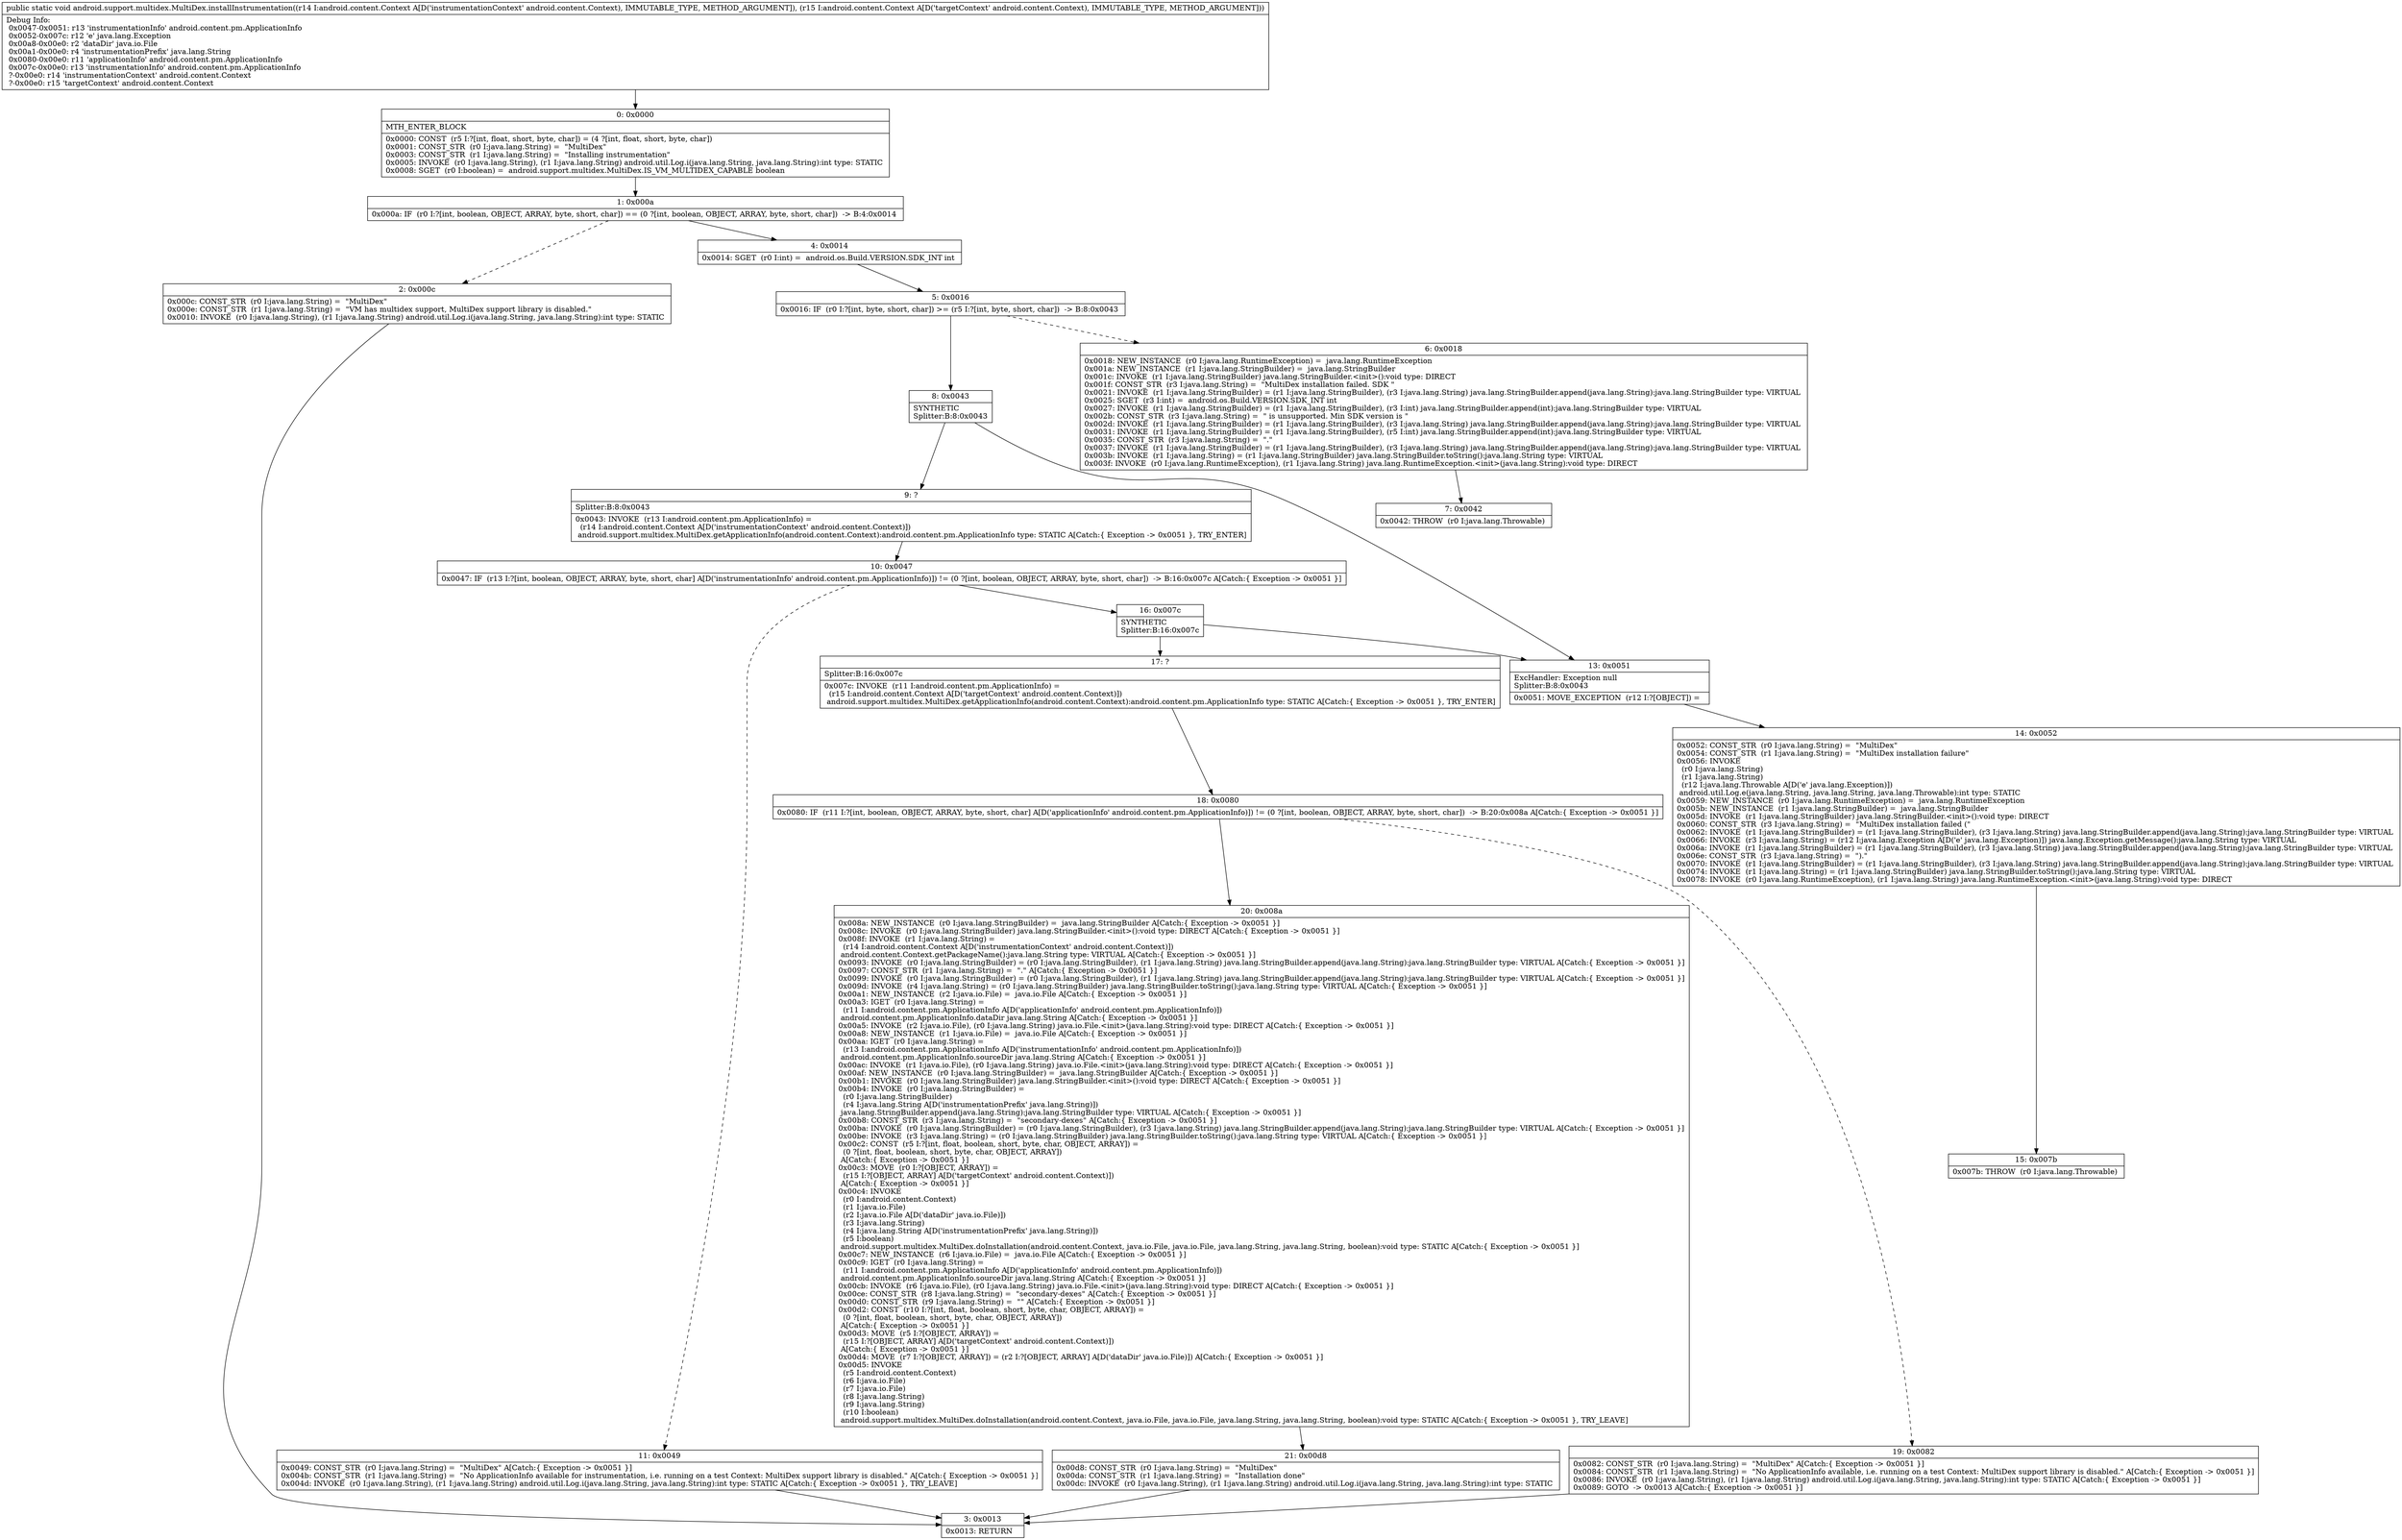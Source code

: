 digraph "CFG forandroid.support.multidex.MultiDex.installInstrumentation(Landroid\/content\/Context;Landroid\/content\/Context;)V" {
Node_0 [shape=record,label="{0\:\ 0x0000|MTH_ENTER_BLOCK\l|0x0000: CONST  (r5 I:?[int, float, short, byte, char]) = (4 ?[int, float, short, byte, char]) \l0x0001: CONST_STR  (r0 I:java.lang.String) =  \"MultiDex\" \l0x0003: CONST_STR  (r1 I:java.lang.String) =  \"Installing instrumentation\" \l0x0005: INVOKE  (r0 I:java.lang.String), (r1 I:java.lang.String) android.util.Log.i(java.lang.String, java.lang.String):int type: STATIC \l0x0008: SGET  (r0 I:boolean) =  android.support.multidex.MultiDex.IS_VM_MULTIDEX_CAPABLE boolean \l}"];
Node_1 [shape=record,label="{1\:\ 0x000a|0x000a: IF  (r0 I:?[int, boolean, OBJECT, ARRAY, byte, short, char]) == (0 ?[int, boolean, OBJECT, ARRAY, byte, short, char])  \-\> B:4:0x0014 \l}"];
Node_2 [shape=record,label="{2\:\ 0x000c|0x000c: CONST_STR  (r0 I:java.lang.String) =  \"MultiDex\" \l0x000e: CONST_STR  (r1 I:java.lang.String) =  \"VM has multidex support, MultiDex support library is disabled.\" \l0x0010: INVOKE  (r0 I:java.lang.String), (r1 I:java.lang.String) android.util.Log.i(java.lang.String, java.lang.String):int type: STATIC \l}"];
Node_3 [shape=record,label="{3\:\ 0x0013|0x0013: RETURN   \l}"];
Node_4 [shape=record,label="{4\:\ 0x0014|0x0014: SGET  (r0 I:int) =  android.os.Build.VERSION.SDK_INT int \l}"];
Node_5 [shape=record,label="{5\:\ 0x0016|0x0016: IF  (r0 I:?[int, byte, short, char]) \>= (r5 I:?[int, byte, short, char])  \-\> B:8:0x0043 \l}"];
Node_6 [shape=record,label="{6\:\ 0x0018|0x0018: NEW_INSTANCE  (r0 I:java.lang.RuntimeException) =  java.lang.RuntimeException \l0x001a: NEW_INSTANCE  (r1 I:java.lang.StringBuilder) =  java.lang.StringBuilder \l0x001c: INVOKE  (r1 I:java.lang.StringBuilder) java.lang.StringBuilder.\<init\>():void type: DIRECT \l0x001f: CONST_STR  (r3 I:java.lang.String) =  \"MultiDex installation failed. SDK \" \l0x0021: INVOKE  (r1 I:java.lang.StringBuilder) = (r1 I:java.lang.StringBuilder), (r3 I:java.lang.String) java.lang.StringBuilder.append(java.lang.String):java.lang.StringBuilder type: VIRTUAL \l0x0025: SGET  (r3 I:int) =  android.os.Build.VERSION.SDK_INT int \l0x0027: INVOKE  (r1 I:java.lang.StringBuilder) = (r1 I:java.lang.StringBuilder), (r3 I:int) java.lang.StringBuilder.append(int):java.lang.StringBuilder type: VIRTUAL \l0x002b: CONST_STR  (r3 I:java.lang.String) =  \" is unsupported. Min SDK version is \" \l0x002d: INVOKE  (r1 I:java.lang.StringBuilder) = (r1 I:java.lang.StringBuilder), (r3 I:java.lang.String) java.lang.StringBuilder.append(java.lang.String):java.lang.StringBuilder type: VIRTUAL \l0x0031: INVOKE  (r1 I:java.lang.StringBuilder) = (r1 I:java.lang.StringBuilder), (r5 I:int) java.lang.StringBuilder.append(int):java.lang.StringBuilder type: VIRTUAL \l0x0035: CONST_STR  (r3 I:java.lang.String) =  \".\" \l0x0037: INVOKE  (r1 I:java.lang.StringBuilder) = (r1 I:java.lang.StringBuilder), (r3 I:java.lang.String) java.lang.StringBuilder.append(java.lang.String):java.lang.StringBuilder type: VIRTUAL \l0x003b: INVOKE  (r1 I:java.lang.String) = (r1 I:java.lang.StringBuilder) java.lang.StringBuilder.toString():java.lang.String type: VIRTUAL \l0x003f: INVOKE  (r0 I:java.lang.RuntimeException), (r1 I:java.lang.String) java.lang.RuntimeException.\<init\>(java.lang.String):void type: DIRECT \l}"];
Node_7 [shape=record,label="{7\:\ 0x0042|0x0042: THROW  (r0 I:java.lang.Throwable) \l}"];
Node_8 [shape=record,label="{8\:\ 0x0043|SYNTHETIC\lSplitter:B:8:0x0043\l}"];
Node_9 [shape=record,label="{9\:\ ?|Splitter:B:8:0x0043\l|0x0043: INVOKE  (r13 I:android.content.pm.ApplicationInfo) = \l  (r14 I:android.content.Context A[D('instrumentationContext' android.content.Context)])\l android.support.multidex.MultiDex.getApplicationInfo(android.content.Context):android.content.pm.ApplicationInfo type: STATIC A[Catch:\{ Exception \-\> 0x0051 \}, TRY_ENTER]\l}"];
Node_10 [shape=record,label="{10\:\ 0x0047|0x0047: IF  (r13 I:?[int, boolean, OBJECT, ARRAY, byte, short, char] A[D('instrumentationInfo' android.content.pm.ApplicationInfo)]) != (0 ?[int, boolean, OBJECT, ARRAY, byte, short, char])  \-\> B:16:0x007c A[Catch:\{ Exception \-\> 0x0051 \}]\l}"];
Node_11 [shape=record,label="{11\:\ 0x0049|0x0049: CONST_STR  (r0 I:java.lang.String) =  \"MultiDex\" A[Catch:\{ Exception \-\> 0x0051 \}]\l0x004b: CONST_STR  (r1 I:java.lang.String) =  \"No ApplicationInfo available for instrumentation, i.e. running on a test Context: MultiDex support library is disabled.\" A[Catch:\{ Exception \-\> 0x0051 \}]\l0x004d: INVOKE  (r0 I:java.lang.String), (r1 I:java.lang.String) android.util.Log.i(java.lang.String, java.lang.String):int type: STATIC A[Catch:\{ Exception \-\> 0x0051 \}, TRY_LEAVE]\l}"];
Node_13 [shape=record,label="{13\:\ 0x0051|ExcHandler: Exception null\lSplitter:B:8:0x0043\l|0x0051: MOVE_EXCEPTION  (r12 I:?[OBJECT]) =  \l}"];
Node_14 [shape=record,label="{14\:\ 0x0052|0x0052: CONST_STR  (r0 I:java.lang.String) =  \"MultiDex\" \l0x0054: CONST_STR  (r1 I:java.lang.String) =  \"MultiDex installation failure\" \l0x0056: INVOKE  \l  (r0 I:java.lang.String)\l  (r1 I:java.lang.String)\l  (r12 I:java.lang.Throwable A[D('e' java.lang.Exception)])\l android.util.Log.e(java.lang.String, java.lang.String, java.lang.Throwable):int type: STATIC \l0x0059: NEW_INSTANCE  (r0 I:java.lang.RuntimeException) =  java.lang.RuntimeException \l0x005b: NEW_INSTANCE  (r1 I:java.lang.StringBuilder) =  java.lang.StringBuilder \l0x005d: INVOKE  (r1 I:java.lang.StringBuilder) java.lang.StringBuilder.\<init\>():void type: DIRECT \l0x0060: CONST_STR  (r3 I:java.lang.String) =  \"MultiDex installation failed (\" \l0x0062: INVOKE  (r1 I:java.lang.StringBuilder) = (r1 I:java.lang.StringBuilder), (r3 I:java.lang.String) java.lang.StringBuilder.append(java.lang.String):java.lang.StringBuilder type: VIRTUAL \l0x0066: INVOKE  (r3 I:java.lang.String) = (r12 I:java.lang.Exception A[D('e' java.lang.Exception)]) java.lang.Exception.getMessage():java.lang.String type: VIRTUAL \l0x006a: INVOKE  (r1 I:java.lang.StringBuilder) = (r1 I:java.lang.StringBuilder), (r3 I:java.lang.String) java.lang.StringBuilder.append(java.lang.String):java.lang.StringBuilder type: VIRTUAL \l0x006e: CONST_STR  (r3 I:java.lang.String) =  \").\" \l0x0070: INVOKE  (r1 I:java.lang.StringBuilder) = (r1 I:java.lang.StringBuilder), (r3 I:java.lang.String) java.lang.StringBuilder.append(java.lang.String):java.lang.StringBuilder type: VIRTUAL \l0x0074: INVOKE  (r1 I:java.lang.String) = (r1 I:java.lang.StringBuilder) java.lang.StringBuilder.toString():java.lang.String type: VIRTUAL \l0x0078: INVOKE  (r0 I:java.lang.RuntimeException), (r1 I:java.lang.String) java.lang.RuntimeException.\<init\>(java.lang.String):void type: DIRECT \l}"];
Node_15 [shape=record,label="{15\:\ 0x007b|0x007b: THROW  (r0 I:java.lang.Throwable) \l}"];
Node_16 [shape=record,label="{16\:\ 0x007c|SYNTHETIC\lSplitter:B:16:0x007c\l}"];
Node_17 [shape=record,label="{17\:\ ?|Splitter:B:16:0x007c\l|0x007c: INVOKE  (r11 I:android.content.pm.ApplicationInfo) = \l  (r15 I:android.content.Context A[D('targetContext' android.content.Context)])\l android.support.multidex.MultiDex.getApplicationInfo(android.content.Context):android.content.pm.ApplicationInfo type: STATIC A[Catch:\{ Exception \-\> 0x0051 \}, TRY_ENTER]\l}"];
Node_18 [shape=record,label="{18\:\ 0x0080|0x0080: IF  (r11 I:?[int, boolean, OBJECT, ARRAY, byte, short, char] A[D('applicationInfo' android.content.pm.ApplicationInfo)]) != (0 ?[int, boolean, OBJECT, ARRAY, byte, short, char])  \-\> B:20:0x008a A[Catch:\{ Exception \-\> 0x0051 \}]\l}"];
Node_19 [shape=record,label="{19\:\ 0x0082|0x0082: CONST_STR  (r0 I:java.lang.String) =  \"MultiDex\" A[Catch:\{ Exception \-\> 0x0051 \}]\l0x0084: CONST_STR  (r1 I:java.lang.String) =  \"No ApplicationInfo available, i.e. running on a test Context: MultiDex support library is disabled.\" A[Catch:\{ Exception \-\> 0x0051 \}]\l0x0086: INVOKE  (r0 I:java.lang.String), (r1 I:java.lang.String) android.util.Log.i(java.lang.String, java.lang.String):int type: STATIC A[Catch:\{ Exception \-\> 0x0051 \}]\l0x0089: GOTO  \-\> 0x0013 A[Catch:\{ Exception \-\> 0x0051 \}]\l}"];
Node_20 [shape=record,label="{20\:\ 0x008a|0x008a: NEW_INSTANCE  (r0 I:java.lang.StringBuilder) =  java.lang.StringBuilder A[Catch:\{ Exception \-\> 0x0051 \}]\l0x008c: INVOKE  (r0 I:java.lang.StringBuilder) java.lang.StringBuilder.\<init\>():void type: DIRECT A[Catch:\{ Exception \-\> 0x0051 \}]\l0x008f: INVOKE  (r1 I:java.lang.String) = \l  (r14 I:android.content.Context A[D('instrumentationContext' android.content.Context)])\l android.content.Context.getPackageName():java.lang.String type: VIRTUAL A[Catch:\{ Exception \-\> 0x0051 \}]\l0x0093: INVOKE  (r0 I:java.lang.StringBuilder) = (r0 I:java.lang.StringBuilder), (r1 I:java.lang.String) java.lang.StringBuilder.append(java.lang.String):java.lang.StringBuilder type: VIRTUAL A[Catch:\{ Exception \-\> 0x0051 \}]\l0x0097: CONST_STR  (r1 I:java.lang.String) =  \".\" A[Catch:\{ Exception \-\> 0x0051 \}]\l0x0099: INVOKE  (r0 I:java.lang.StringBuilder) = (r0 I:java.lang.StringBuilder), (r1 I:java.lang.String) java.lang.StringBuilder.append(java.lang.String):java.lang.StringBuilder type: VIRTUAL A[Catch:\{ Exception \-\> 0x0051 \}]\l0x009d: INVOKE  (r4 I:java.lang.String) = (r0 I:java.lang.StringBuilder) java.lang.StringBuilder.toString():java.lang.String type: VIRTUAL A[Catch:\{ Exception \-\> 0x0051 \}]\l0x00a1: NEW_INSTANCE  (r2 I:java.io.File) =  java.io.File A[Catch:\{ Exception \-\> 0x0051 \}]\l0x00a3: IGET  (r0 I:java.lang.String) = \l  (r11 I:android.content.pm.ApplicationInfo A[D('applicationInfo' android.content.pm.ApplicationInfo)])\l android.content.pm.ApplicationInfo.dataDir java.lang.String A[Catch:\{ Exception \-\> 0x0051 \}]\l0x00a5: INVOKE  (r2 I:java.io.File), (r0 I:java.lang.String) java.io.File.\<init\>(java.lang.String):void type: DIRECT A[Catch:\{ Exception \-\> 0x0051 \}]\l0x00a8: NEW_INSTANCE  (r1 I:java.io.File) =  java.io.File A[Catch:\{ Exception \-\> 0x0051 \}]\l0x00aa: IGET  (r0 I:java.lang.String) = \l  (r13 I:android.content.pm.ApplicationInfo A[D('instrumentationInfo' android.content.pm.ApplicationInfo)])\l android.content.pm.ApplicationInfo.sourceDir java.lang.String A[Catch:\{ Exception \-\> 0x0051 \}]\l0x00ac: INVOKE  (r1 I:java.io.File), (r0 I:java.lang.String) java.io.File.\<init\>(java.lang.String):void type: DIRECT A[Catch:\{ Exception \-\> 0x0051 \}]\l0x00af: NEW_INSTANCE  (r0 I:java.lang.StringBuilder) =  java.lang.StringBuilder A[Catch:\{ Exception \-\> 0x0051 \}]\l0x00b1: INVOKE  (r0 I:java.lang.StringBuilder) java.lang.StringBuilder.\<init\>():void type: DIRECT A[Catch:\{ Exception \-\> 0x0051 \}]\l0x00b4: INVOKE  (r0 I:java.lang.StringBuilder) = \l  (r0 I:java.lang.StringBuilder)\l  (r4 I:java.lang.String A[D('instrumentationPrefix' java.lang.String)])\l java.lang.StringBuilder.append(java.lang.String):java.lang.StringBuilder type: VIRTUAL A[Catch:\{ Exception \-\> 0x0051 \}]\l0x00b8: CONST_STR  (r3 I:java.lang.String) =  \"secondary\-dexes\" A[Catch:\{ Exception \-\> 0x0051 \}]\l0x00ba: INVOKE  (r0 I:java.lang.StringBuilder) = (r0 I:java.lang.StringBuilder), (r3 I:java.lang.String) java.lang.StringBuilder.append(java.lang.String):java.lang.StringBuilder type: VIRTUAL A[Catch:\{ Exception \-\> 0x0051 \}]\l0x00be: INVOKE  (r3 I:java.lang.String) = (r0 I:java.lang.StringBuilder) java.lang.StringBuilder.toString():java.lang.String type: VIRTUAL A[Catch:\{ Exception \-\> 0x0051 \}]\l0x00c2: CONST  (r5 I:?[int, float, boolean, short, byte, char, OBJECT, ARRAY]) = \l  (0 ?[int, float, boolean, short, byte, char, OBJECT, ARRAY])\l A[Catch:\{ Exception \-\> 0x0051 \}]\l0x00c3: MOVE  (r0 I:?[OBJECT, ARRAY]) = \l  (r15 I:?[OBJECT, ARRAY] A[D('targetContext' android.content.Context)])\l A[Catch:\{ Exception \-\> 0x0051 \}]\l0x00c4: INVOKE  \l  (r0 I:android.content.Context)\l  (r1 I:java.io.File)\l  (r2 I:java.io.File A[D('dataDir' java.io.File)])\l  (r3 I:java.lang.String)\l  (r4 I:java.lang.String A[D('instrumentationPrefix' java.lang.String)])\l  (r5 I:boolean)\l android.support.multidex.MultiDex.doInstallation(android.content.Context, java.io.File, java.io.File, java.lang.String, java.lang.String, boolean):void type: STATIC A[Catch:\{ Exception \-\> 0x0051 \}]\l0x00c7: NEW_INSTANCE  (r6 I:java.io.File) =  java.io.File A[Catch:\{ Exception \-\> 0x0051 \}]\l0x00c9: IGET  (r0 I:java.lang.String) = \l  (r11 I:android.content.pm.ApplicationInfo A[D('applicationInfo' android.content.pm.ApplicationInfo)])\l android.content.pm.ApplicationInfo.sourceDir java.lang.String A[Catch:\{ Exception \-\> 0x0051 \}]\l0x00cb: INVOKE  (r6 I:java.io.File), (r0 I:java.lang.String) java.io.File.\<init\>(java.lang.String):void type: DIRECT A[Catch:\{ Exception \-\> 0x0051 \}]\l0x00ce: CONST_STR  (r8 I:java.lang.String) =  \"secondary\-dexes\" A[Catch:\{ Exception \-\> 0x0051 \}]\l0x00d0: CONST_STR  (r9 I:java.lang.String) =  \"\" A[Catch:\{ Exception \-\> 0x0051 \}]\l0x00d2: CONST  (r10 I:?[int, float, boolean, short, byte, char, OBJECT, ARRAY]) = \l  (0 ?[int, float, boolean, short, byte, char, OBJECT, ARRAY])\l A[Catch:\{ Exception \-\> 0x0051 \}]\l0x00d3: MOVE  (r5 I:?[OBJECT, ARRAY]) = \l  (r15 I:?[OBJECT, ARRAY] A[D('targetContext' android.content.Context)])\l A[Catch:\{ Exception \-\> 0x0051 \}]\l0x00d4: MOVE  (r7 I:?[OBJECT, ARRAY]) = (r2 I:?[OBJECT, ARRAY] A[D('dataDir' java.io.File)]) A[Catch:\{ Exception \-\> 0x0051 \}]\l0x00d5: INVOKE  \l  (r5 I:android.content.Context)\l  (r6 I:java.io.File)\l  (r7 I:java.io.File)\l  (r8 I:java.lang.String)\l  (r9 I:java.lang.String)\l  (r10 I:boolean)\l android.support.multidex.MultiDex.doInstallation(android.content.Context, java.io.File, java.io.File, java.lang.String, java.lang.String, boolean):void type: STATIC A[Catch:\{ Exception \-\> 0x0051 \}, TRY_LEAVE]\l}"];
Node_21 [shape=record,label="{21\:\ 0x00d8|0x00d8: CONST_STR  (r0 I:java.lang.String) =  \"MultiDex\" \l0x00da: CONST_STR  (r1 I:java.lang.String) =  \"Installation done\" \l0x00dc: INVOKE  (r0 I:java.lang.String), (r1 I:java.lang.String) android.util.Log.i(java.lang.String, java.lang.String):int type: STATIC \l}"];
MethodNode[shape=record,label="{public static void android.support.multidex.MultiDex.installInstrumentation((r14 I:android.content.Context A[D('instrumentationContext' android.content.Context), IMMUTABLE_TYPE, METHOD_ARGUMENT]), (r15 I:android.content.Context A[D('targetContext' android.content.Context), IMMUTABLE_TYPE, METHOD_ARGUMENT]))  | Debug Info:\l  0x0047\-0x0051: r13 'instrumentationInfo' android.content.pm.ApplicationInfo\l  0x0052\-0x007c: r12 'e' java.lang.Exception\l  0x00a8\-0x00e0: r2 'dataDir' java.io.File\l  0x00a1\-0x00e0: r4 'instrumentationPrefix' java.lang.String\l  0x0080\-0x00e0: r11 'applicationInfo' android.content.pm.ApplicationInfo\l  0x007c\-0x00e0: r13 'instrumentationInfo' android.content.pm.ApplicationInfo\l  ?\-0x00e0: r14 'instrumentationContext' android.content.Context\l  ?\-0x00e0: r15 'targetContext' android.content.Context\l}"];
MethodNode -> Node_0;
Node_0 -> Node_1;
Node_1 -> Node_2[style=dashed];
Node_1 -> Node_4;
Node_2 -> Node_3;
Node_4 -> Node_5;
Node_5 -> Node_6[style=dashed];
Node_5 -> Node_8;
Node_6 -> Node_7;
Node_8 -> Node_9;
Node_8 -> Node_13;
Node_9 -> Node_10;
Node_10 -> Node_11[style=dashed];
Node_10 -> Node_16;
Node_11 -> Node_3;
Node_13 -> Node_14;
Node_14 -> Node_15;
Node_16 -> Node_17;
Node_16 -> Node_13;
Node_17 -> Node_18;
Node_18 -> Node_19[style=dashed];
Node_18 -> Node_20;
Node_19 -> Node_3;
Node_20 -> Node_21;
Node_21 -> Node_3;
}

